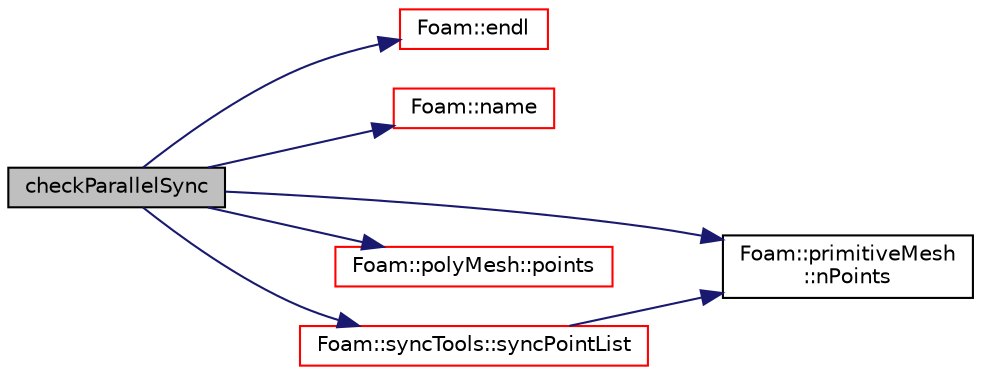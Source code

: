 digraph "checkParallelSync"
{
  bgcolor="transparent";
  edge [fontname="Helvetica",fontsize="10",labelfontname="Helvetica",labelfontsize="10"];
  node [fontname="Helvetica",fontsize="10",shape=record];
  rankdir="LR";
  Node1 [label="checkParallelSync",height=0.2,width=0.4,color="black", fillcolor="grey75", style="filled", fontcolor="black"];
  Node1 -> Node2 [color="midnightblue",fontsize="10",style="solid",fontname="Helvetica"];
  Node2 [label="Foam::endl",height=0.2,width=0.4,color="red",URL="$a10725.html#a2db8fe02a0d3909e9351bb4275b23ce4",tooltip="Add newline and flush stream. "];
  Node1 -> Node3 [color="midnightblue",fontsize="10",style="solid",fontname="Helvetica"];
  Node3 [label="Foam::name",height=0.2,width=0.4,color="red",URL="$a10725.html#adcb0df2bd4953cb6bb390272d8263c3a",tooltip="Return a string representation of a complex. "];
  Node1 -> Node4 [color="midnightblue",fontsize="10",style="solid",fontname="Helvetica"];
  Node4 [label="Foam::primitiveMesh\l::nPoints",height=0.2,width=0.4,color="black",URL="$a01967.html#a9927abeba2c8506177084d644b6e573a"];
  Node1 -> Node5 [color="midnightblue",fontsize="10",style="solid",fontname="Helvetica"];
  Node5 [label="Foam::polyMesh::points",height=0.2,width=0.4,color="red",URL="$a01916.html#a084ae534298576408f063a6b3b820959",tooltip="Return raw points. "];
  Node1 -> Node6 [color="midnightblue",fontsize="10",style="solid",fontname="Helvetica"];
  Node6 [label="Foam::syncTools::syncPointList",height=0.2,width=0.4,color="red",URL="$a02542.html#a197ed77a9101bdfb37253bd3f507c017",tooltip="Synchronize values on all mesh points. "];
  Node6 -> Node4 [color="midnightblue",fontsize="10",style="solid",fontname="Helvetica"];
}
